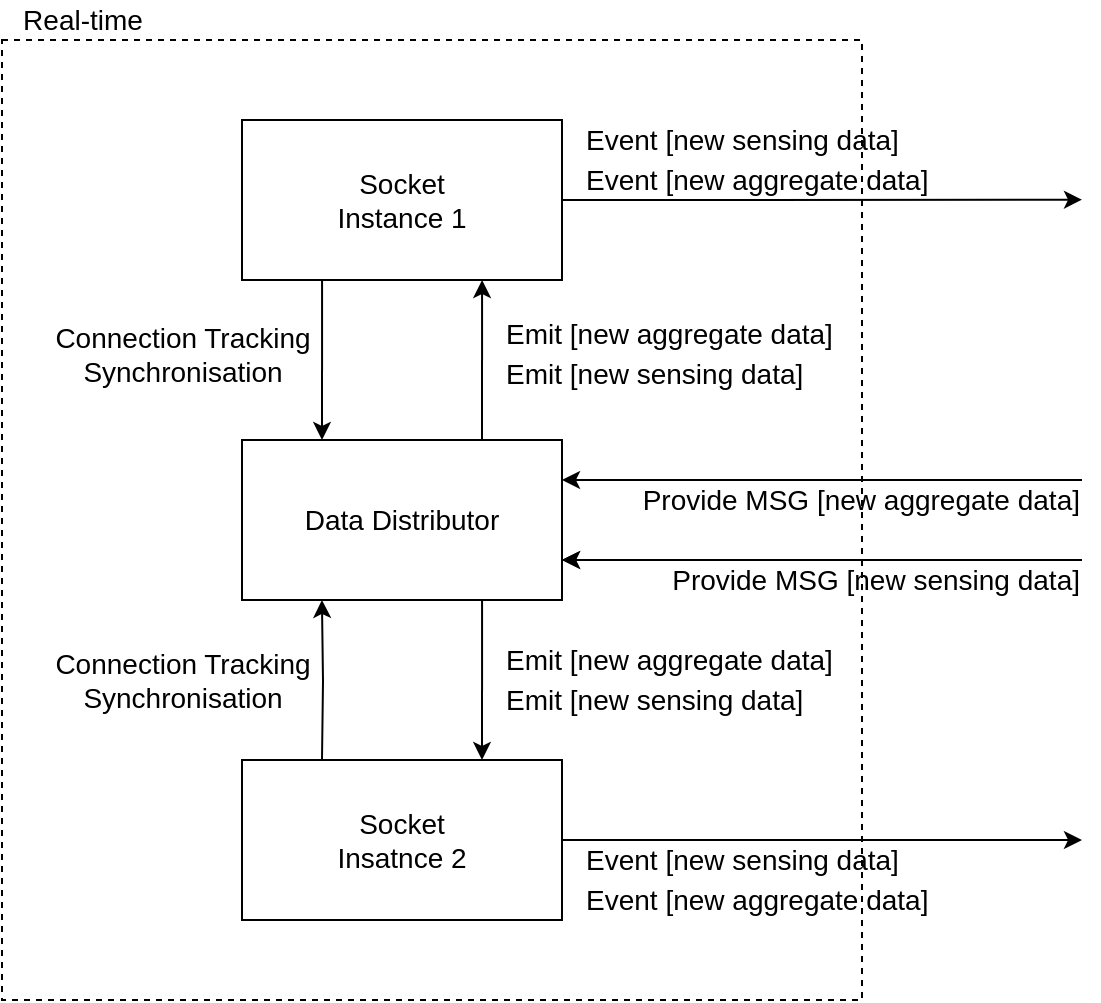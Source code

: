 <mxfile version="12.9.3" type="device"><diagram id="F6C0qdNgFmhBdd7p-WNN" name="Page-1"><mxGraphModel dx="1607" dy="1183" grid="1" gridSize="10" guides="1" tooltips="1" connect="1" arrows="1" fold="1" page="1" pageScale="1" pageWidth="827" pageHeight="1169" math="0" shadow="0"><root><mxCell id="0"/><mxCell id="1" parent="0"/><mxCell id="DEXSWMpo7l23XRFArZPN-98" value="" style="rounded=0;whiteSpace=wrap;html=1;shadow=0;fillColor=none;gradientColor=none;fontSize=14;dashed=1;" parent="1" vertex="1"><mxGeometry x="-680" y="80" width="430" height="480" as="geometry"/></mxCell><mxCell id="DEXSWMpo7l23XRFArZPN-101" style="edgeStyle=orthogonalEdgeStyle;rounded=0;orthogonalLoop=1;jettySize=auto;html=1;exitX=1;exitY=0.25;exitDx=0;exitDy=0;startArrow=classic;startFill=1;endArrow=none;endFill=0;strokeWidth=1;fontSize=14;" parent="1" source="DEXSWMpo7l23XRFArZPN-69" edge="1"><mxGeometry relative="1" as="geometry"><mxPoint x="-140" y="300" as="targetPoint"/></mxGeometry></mxCell><mxCell id="DEXSWMpo7l23XRFArZPN-102" style="edgeStyle=orthogonalEdgeStyle;rounded=0;orthogonalLoop=1;jettySize=auto;html=1;exitX=1;exitY=0.75;exitDx=0;exitDy=0;startArrow=classic;startFill=1;endArrow=none;endFill=0;strokeWidth=1;fontSize=14;" parent="1" source="DEXSWMpo7l23XRFArZPN-69" edge="1"><mxGeometry relative="1" as="geometry"><mxPoint x="-140" y="340" as="targetPoint"/></mxGeometry></mxCell><mxCell id="DEXSWMpo7l23XRFArZPN-69" value="Data Distributor" style="rounded=0;whiteSpace=wrap;html=1;shadow=0;fontSize=14;" parent="1" vertex="1"><mxGeometry x="-560" y="280" width="160" height="80" as="geometry"/></mxCell><mxCell id="DEXSWMpo7l23XRFArZPN-78" style="edgeStyle=orthogonalEdgeStyle;rounded=0;orthogonalLoop=1;jettySize=auto;html=1;exitX=0.25;exitY=0;exitDx=0;exitDy=0;entryX=0.25;entryY=0;entryDx=0;entryDy=0;startArrow=classic;startFill=1;endArrow=none;endFill=0;strokeWidth=1;fontSize=14;" parent="1" target="DEXSWMpo7l23XRFArZPN-70" edge="1"><mxGeometry relative="1" as="geometry"><mxPoint x="-520.04" y="360" as="sourcePoint"/></mxGeometry></mxCell><mxCell id="qrTFveRCg6yWj29bvFgs-1" style="edgeStyle=none;rounded=0;orthogonalLoop=1;jettySize=auto;html=1;exitX=1;exitY=0.5;exitDx=0;exitDy=0;startArrow=classic;startFill=1;endArrow=none;endFill=0;strokeWidth=1;fontSize=14;entryX=1;entryY=0.5;entryDx=0;entryDy=0;" parent="1" target="DEXSWMpo7l23XRFArZPN-70" edge="1"><mxGeometry relative="1" as="geometry"><mxPoint x="-140" y="480" as="sourcePoint"/></mxGeometry></mxCell><mxCell id="DEXSWMpo7l23XRFArZPN-70" value="Socket &lt;br&gt;Insatnce 2" style="rounded=0;whiteSpace=wrap;html=1;shadow=0;fontSize=14;" parent="1" vertex="1"><mxGeometry x="-560" y="440" width="160" height="80" as="geometry"/></mxCell><mxCell id="qrTFveRCg6yWj29bvFgs-2" style="edgeStyle=none;rounded=0;orthogonalLoop=1;jettySize=auto;html=1;exitX=1;exitY=0.5;exitDx=0;exitDy=0;startArrow=classic;startFill=1;endArrow=none;endFill=0;strokeWidth=1;fontSize=14;entryX=1;entryY=0.5;entryDx=0;entryDy=0;" parent="1" target="DEXSWMpo7l23XRFArZPN-71" edge="1"><mxGeometry relative="1" as="geometry"><mxPoint x="-140" y="159.857" as="sourcePoint"/></mxGeometry></mxCell><mxCell id="DEXSWMpo7l23XRFArZPN-71" value="Socket &lt;br&gt;Instance 1" style="rounded=0;whiteSpace=wrap;html=1;shadow=0;fontSize=14;" parent="1" vertex="1"><mxGeometry x="-560" y="120" width="160" height="80" as="geometry"/></mxCell><mxCell id="DEXSWMpo7l23XRFArZPN-84" style="edgeStyle=orthogonalEdgeStyle;rounded=0;orthogonalLoop=1;jettySize=auto;html=1;exitX=0.75;exitY=0;exitDx=0;exitDy=0;entryX=0.889;entryY=1;entryDx=0;entryDy=0;entryPerimeter=0;startArrow=classic;startFill=1;endArrow=none;endFill=0;strokeWidth=1;fontSize=14;" parent="1" edge="1"><mxGeometry relative="1" as="geometry"><mxPoint x="-520" y="280" as="sourcePoint"/><mxPoint x="-519.96" y="200" as="targetPoint"/></mxGeometry></mxCell><mxCell id="DEXSWMpo7l23XRFArZPN-85" style="edgeStyle=orthogonalEdgeStyle;rounded=0;orthogonalLoop=1;jettySize=auto;html=1;exitX=0.75;exitY=0;exitDx=0;exitDy=0;entryX=0.889;entryY=1;entryDx=0;entryDy=0;entryPerimeter=0;startArrow=none;startFill=0;endArrow=classic;endFill=1;strokeWidth=1;fontSize=14;" parent="1" edge="1"><mxGeometry relative="1" as="geometry"><mxPoint x="-439.96" y="360" as="sourcePoint"/><mxPoint x="-440" y="440" as="targetPoint"/></mxGeometry></mxCell><mxCell id="DEXSWMpo7l23XRFArZPN-87" style="edgeStyle=orthogonalEdgeStyle;rounded=0;orthogonalLoop=1;jettySize=auto;html=1;exitX=0.75;exitY=0;exitDx=0;exitDy=0;entryX=0.889;entryY=1;entryDx=0;entryDy=0;entryPerimeter=0;startArrow=none;startFill=0;endArrow=classic;endFill=1;strokeWidth=1;fontSize=14;" parent="1" edge="1"><mxGeometry relative="1" as="geometry"><mxPoint x="-440" y="280" as="sourcePoint"/><mxPoint x="-439.96" y="200" as="targetPoint"/></mxGeometry></mxCell><mxCell id="DEXSWMpo7l23XRFArZPN-88" value="Connection Tracking&lt;br&gt;Synchronisation" style="text;html=1;align=center;verticalAlign=middle;resizable=0;points=[];autosize=1;fontSize=14;" parent="1" vertex="1"><mxGeometry x="-660" y="217" width="140" height="40" as="geometry"/></mxCell><mxCell id="DEXSWMpo7l23XRFArZPN-89" value="Connection Tracking&lt;br&gt;Synchronisation" style="text;html=1;align=center;verticalAlign=middle;resizable=0;points=[];autosize=1;fontSize=14;" parent="1" vertex="1"><mxGeometry x="-660" y="380" width="140" height="40" as="geometry"/></mxCell><mxCell id="DEXSWMpo7l23XRFArZPN-91" value="Emit [new aggregate data]" style="text;html=1;align=left;verticalAlign=middle;resizable=0;points=[];autosize=1;fontSize=14;" parent="1" vertex="1"><mxGeometry x="-430" y="217" width="180" height="20" as="geometry"/></mxCell><mxCell id="DEXSWMpo7l23XRFArZPN-92" value="Emit [new sensing data]" style="text;html=1;align=left;verticalAlign=middle;resizable=0;points=[];autosize=1;fontSize=14;" parent="1" vertex="1"><mxGeometry x="-430" y="237" width="160" height="20" as="geometry"/></mxCell><mxCell id="DEXSWMpo7l23XRFArZPN-95" value="Emit [new aggregate data]" style="text;html=1;align=left;verticalAlign=middle;resizable=0;points=[];autosize=1;fontSize=14;" parent="1" vertex="1"><mxGeometry x="-430" y="380" width="180" height="20" as="geometry"/></mxCell><mxCell id="DEXSWMpo7l23XRFArZPN-96" value="Emit [new sensing data]" style="text;html=1;align=left;verticalAlign=middle;resizable=0;points=[];autosize=1;fontSize=14;" parent="1" vertex="1"><mxGeometry x="-430" y="400" width="160" height="20" as="geometry"/></mxCell><mxCell id="DEXSWMpo7l23XRFArZPN-99" value="Real-time" style="text;html=1;align=center;verticalAlign=middle;resizable=0;points=[];autosize=1;fontSize=14;" parent="1" vertex="1"><mxGeometry x="-680" y="60" width="80" height="20" as="geometry"/></mxCell><mxCell id="DEXSWMpo7l23XRFArZPN-103" value="Provide MSG [new aggregate data]" style="text;html=1;align=right;verticalAlign=middle;resizable=0;points=[];autosize=1;fontSize=14;" parent="1" vertex="1"><mxGeometry x="-370" y="300" width="230" height="20" as="geometry"/></mxCell><mxCell id="DEXSWMpo7l23XRFArZPN-104" value="Provide MSG [new sensing data]" style="text;html=1;align=right;verticalAlign=middle;resizable=0;points=[];autosize=1;fontSize=14;" parent="1" vertex="1"><mxGeometry x="-360" y="340" width="220" height="20" as="geometry"/></mxCell><mxCell id="DEXSWMpo7l23XRFArZPN-106" style="edgeStyle=orthogonalEdgeStyle;rounded=0;orthogonalLoop=1;jettySize=auto;html=1;exitX=1;exitY=0.75;exitDx=0;exitDy=0;startArrow=classic;startFill=1;endArrow=none;endFill=0;strokeWidth=1;fontSize=14;" parent="1" edge="1"><mxGeometry relative="1" as="geometry"><mxPoint x="-140" y="340" as="targetPoint"/><mxPoint x="-400" y="340" as="sourcePoint"/></mxGeometry></mxCell><mxCell id="qrTFveRCg6yWj29bvFgs-4" value="Event [new aggregate data]" style="text;html=1;align=left;verticalAlign=middle;resizable=0;points=[];autosize=1;fontSize=14;" parent="1" vertex="1"><mxGeometry x="-390" y="140" width="190" height="20" as="geometry"/></mxCell><mxCell id="qrTFveRCg6yWj29bvFgs-6" value="Event [new sensing data]" style="text;html=1;align=left;verticalAlign=middle;resizable=0;points=[];autosize=1;fontSize=14;" parent="1" vertex="1"><mxGeometry x="-390" y="120" width="170" height="20" as="geometry"/></mxCell><mxCell id="qrTFveRCg6yWj29bvFgs-8" value="Event [new aggregate data]" style="text;html=1;align=left;verticalAlign=middle;resizable=0;points=[];autosize=1;fontSize=14;" parent="1" vertex="1"><mxGeometry x="-390" y="500" width="190" height="20" as="geometry"/></mxCell><mxCell id="qrTFveRCg6yWj29bvFgs-9" value="Event [new sensing data]" style="text;html=1;align=left;verticalAlign=middle;resizable=0;points=[];autosize=1;fontSize=14;" parent="1" vertex="1"><mxGeometry x="-390" y="480" width="170" height="20" as="geometry"/></mxCell></root></mxGraphModel></diagram></mxfile>